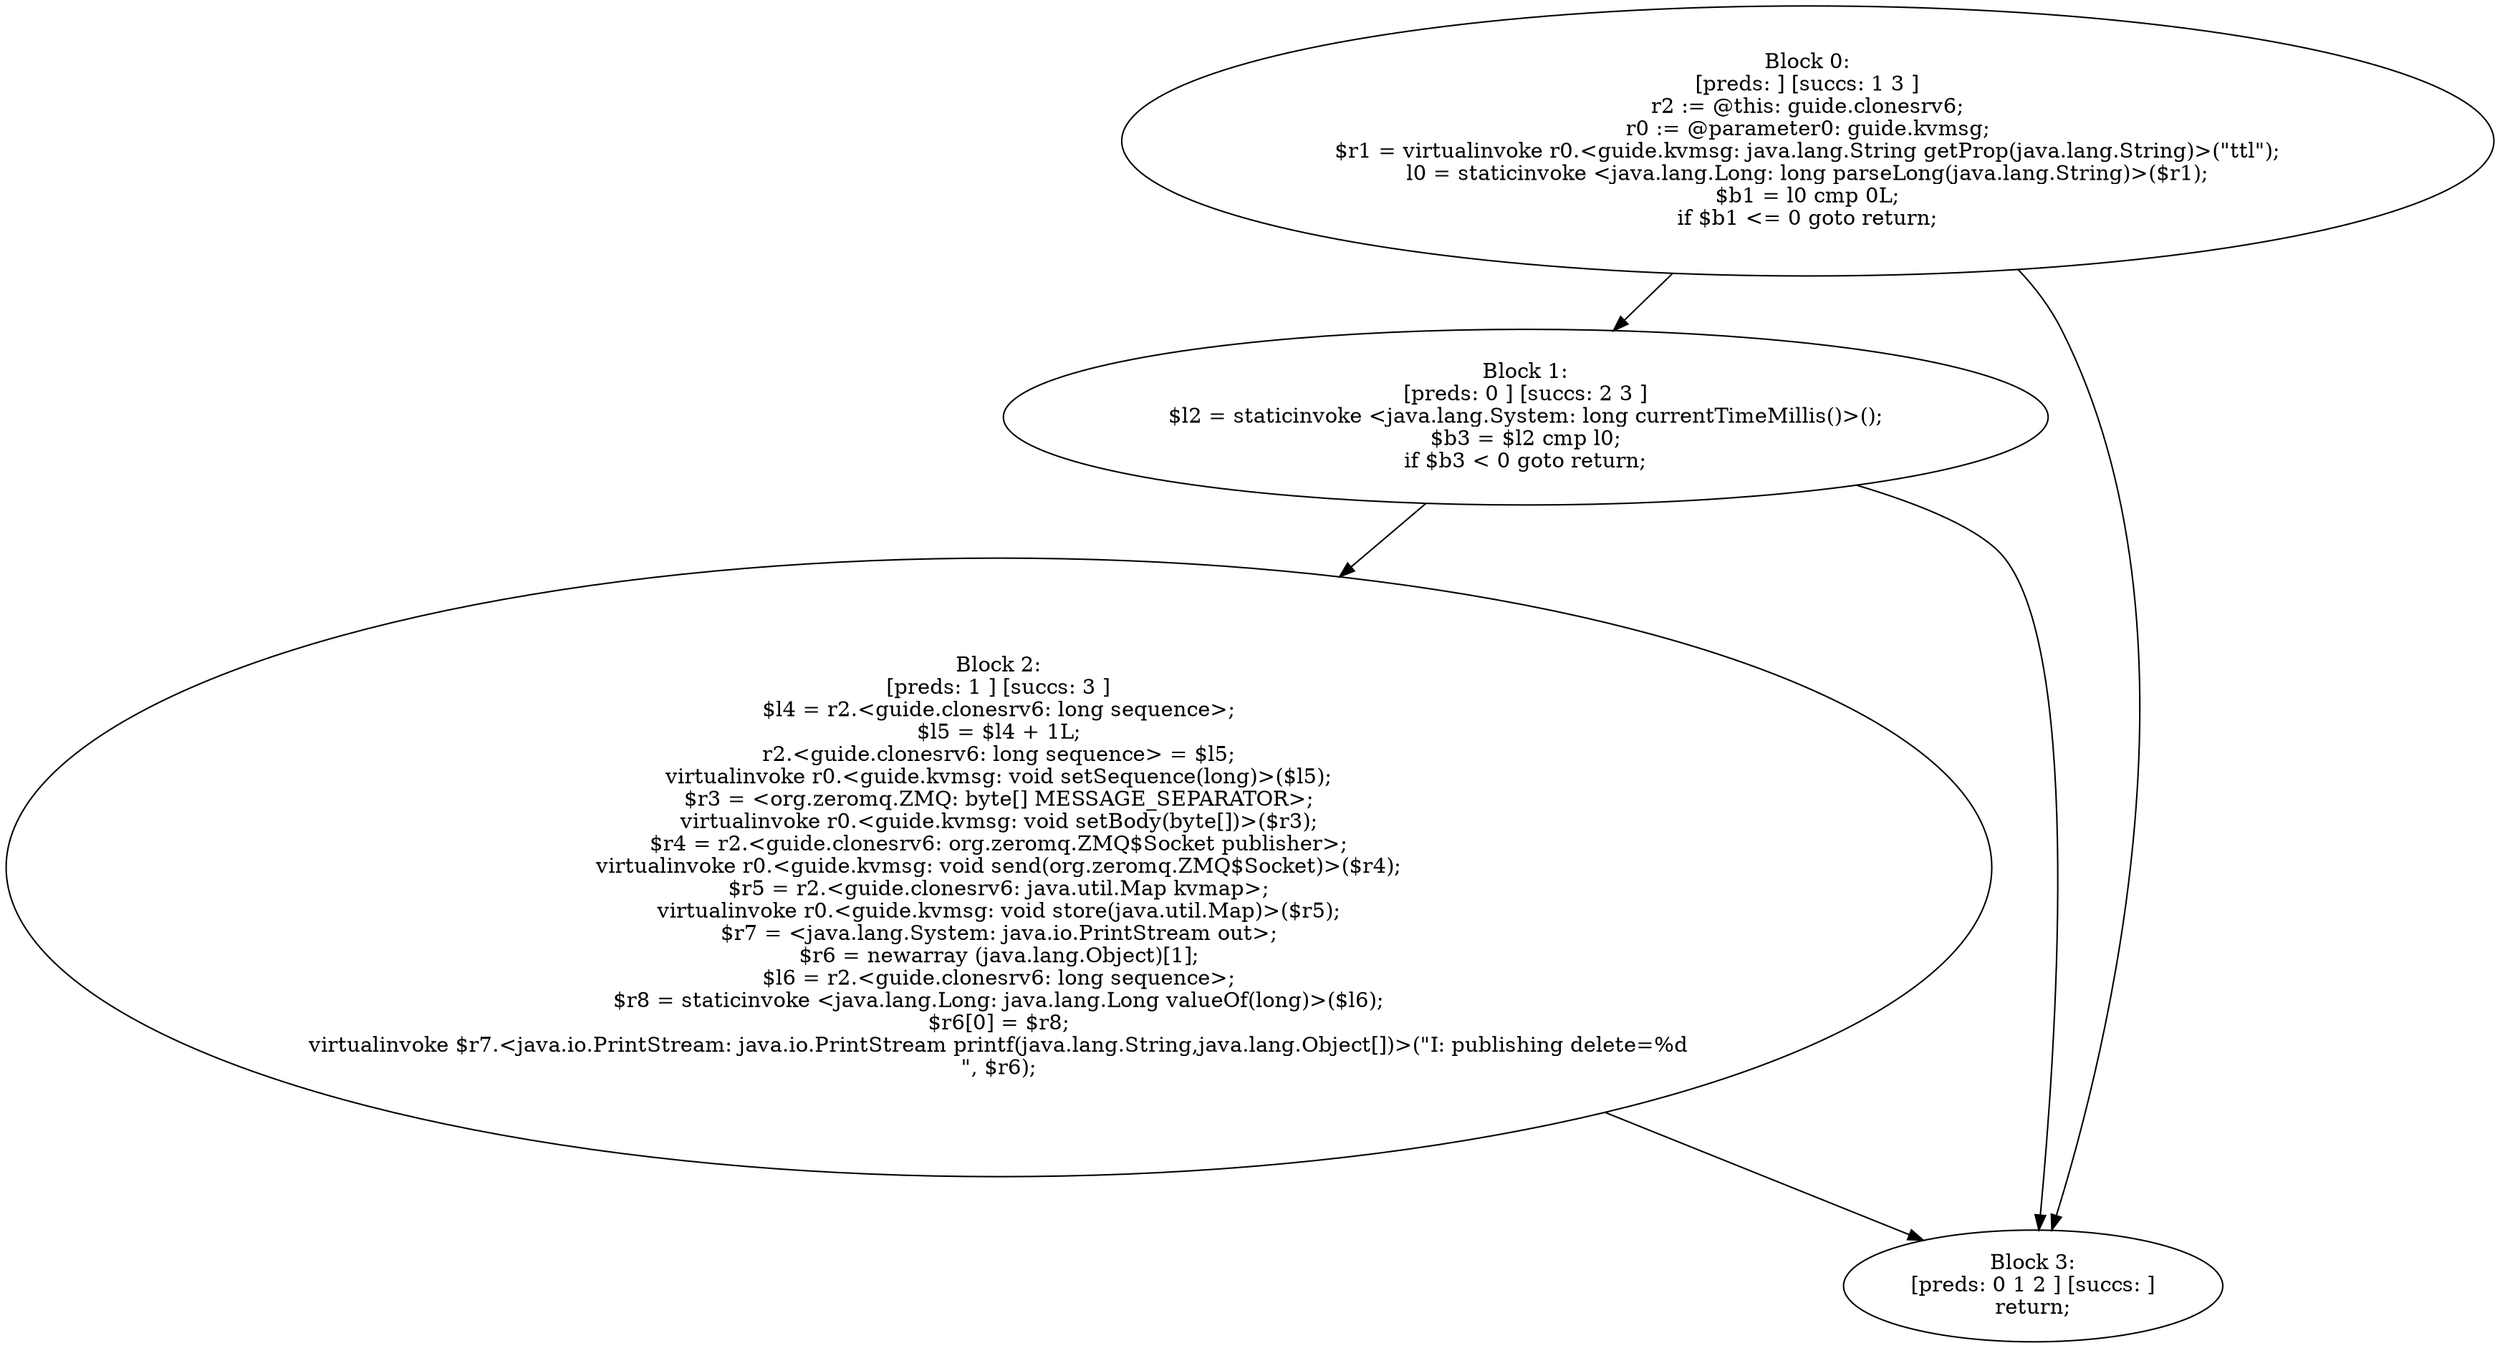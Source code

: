 digraph "unitGraph" {
    "Block 0:
[preds: ] [succs: 1 3 ]
r2 := @this: guide.clonesrv6;
r0 := @parameter0: guide.kvmsg;
$r1 = virtualinvoke r0.<guide.kvmsg: java.lang.String getProp(java.lang.String)>(\"ttl\");
l0 = staticinvoke <java.lang.Long: long parseLong(java.lang.String)>($r1);
$b1 = l0 cmp 0L;
if $b1 <= 0 goto return;
"
    "Block 1:
[preds: 0 ] [succs: 2 3 ]
$l2 = staticinvoke <java.lang.System: long currentTimeMillis()>();
$b3 = $l2 cmp l0;
if $b3 < 0 goto return;
"
    "Block 2:
[preds: 1 ] [succs: 3 ]
$l4 = r2.<guide.clonesrv6: long sequence>;
$l5 = $l4 + 1L;
r2.<guide.clonesrv6: long sequence> = $l5;
virtualinvoke r0.<guide.kvmsg: void setSequence(long)>($l5);
$r3 = <org.zeromq.ZMQ: byte[] MESSAGE_SEPARATOR>;
virtualinvoke r0.<guide.kvmsg: void setBody(byte[])>($r3);
$r4 = r2.<guide.clonesrv6: org.zeromq.ZMQ$Socket publisher>;
virtualinvoke r0.<guide.kvmsg: void send(org.zeromq.ZMQ$Socket)>($r4);
$r5 = r2.<guide.clonesrv6: java.util.Map kvmap>;
virtualinvoke r0.<guide.kvmsg: void store(java.util.Map)>($r5);
$r7 = <java.lang.System: java.io.PrintStream out>;
$r6 = newarray (java.lang.Object)[1];
$l6 = r2.<guide.clonesrv6: long sequence>;
$r8 = staticinvoke <java.lang.Long: java.lang.Long valueOf(long)>($l6);
$r6[0] = $r8;
virtualinvoke $r7.<java.io.PrintStream: java.io.PrintStream printf(java.lang.String,java.lang.Object[])>(\"I: publishing delete=%d\n\", $r6);
"
    "Block 3:
[preds: 0 1 2 ] [succs: ]
return;
"
    "Block 0:
[preds: ] [succs: 1 3 ]
r2 := @this: guide.clonesrv6;
r0 := @parameter0: guide.kvmsg;
$r1 = virtualinvoke r0.<guide.kvmsg: java.lang.String getProp(java.lang.String)>(\"ttl\");
l0 = staticinvoke <java.lang.Long: long parseLong(java.lang.String)>($r1);
$b1 = l0 cmp 0L;
if $b1 <= 0 goto return;
"->"Block 1:
[preds: 0 ] [succs: 2 3 ]
$l2 = staticinvoke <java.lang.System: long currentTimeMillis()>();
$b3 = $l2 cmp l0;
if $b3 < 0 goto return;
";
    "Block 0:
[preds: ] [succs: 1 3 ]
r2 := @this: guide.clonesrv6;
r0 := @parameter0: guide.kvmsg;
$r1 = virtualinvoke r0.<guide.kvmsg: java.lang.String getProp(java.lang.String)>(\"ttl\");
l0 = staticinvoke <java.lang.Long: long parseLong(java.lang.String)>($r1);
$b1 = l0 cmp 0L;
if $b1 <= 0 goto return;
"->"Block 3:
[preds: 0 1 2 ] [succs: ]
return;
";
    "Block 1:
[preds: 0 ] [succs: 2 3 ]
$l2 = staticinvoke <java.lang.System: long currentTimeMillis()>();
$b3 = $l2 cmp l0;
if $b3 < 0 goto return;
"->"Block 2:
[preds: 1 ] [succs: 3 ]
$l4 = r2.<guide.clonesrv6: long sequence>;
$l5 = $l4 + 1L;
r2.<guide.clonesrv6: long sequence> = $l5;
virtualinvoke r0.<guide.kvmsg: void setSequence(long)>($l5);
$r3 = <org.zeromq.ZMQ: byte[] MESSAGE_SEPARATOR>;
virtualinvoke r0.<guide.kvmsg: void setBody(byte[])>($r3);
$r4 = r2.<guide.clonesrv6: org.zeromq.ZMQ$Socket publisher>;
virtualinvoke r0.<guide.kvmsg: void send(org.zeromq.ZMQ$Socket)>($r4);
$r5 = r2.<guide.clonesrv6: java.util.Map kvmap>;
virtualinvoke r0.<guide.kvmsg: void store(java.util.Map)>($r5);
$r7 = <java.lang.System: java.io.PrintStream out>;
$r6 = newarray (java.lang.Object)[1];
$l6 = r2.<guide.clonesrv6: long sequence>;
$r8 = staticinvoke <java.lang.Long: java.lang.Long valueOf(long)>($l6);
$r6[0] = $r8;
virtualinvoke $r7.<java.io.PrintStream: java.io.PrintStream printf(java.lang.String,java.lang.Object[])>(\"I: publishing delete=%d\n\", $r6);
";
    "Block 1:
[preds: 0 ] [succs: 2 3 ]
$l2 = staticinvoke <java.lang.System: long currentTimeMillis()>();
$b3 = $l2 cmp l0;
if $b3 < 0 goto return;
"->"Block 3:
[preds: 0 1 2 ] [succs: ]
return;
";
    "Block 2:
[preds: 1 ] [succs: 3 ]
$l4 = r2.<guide.clonesrv6: long sequence>;
$l5 = $l4 + 1L;
r2.<guide.clonesrv6: long sequence> = $l5;
virtualinvoke r0.<guide.kvmsg: void setSequence(long)>($l5);
$r3 = <org.zeromq.ZMQ: byte[] MESSAGE_SEPARATOR>;
virtualinvoke r0.<guide.kvmsg: void setBody(byte[])>($r3);
$r4 = r2.<guide.clonesrv6: org.zeromq.ZMQ$Socket publisher>;
virtualinvoke r0.<guide.kvmsg: void send(org.zeromq.ZMQ$Socket)>($r4);
$r5 = r2.<guide.clonesrv6: java.util.Map kvmap>;
virtualinvoke r0.<guide.kvmsg: void store(java.util.Map)>($r5);
$r7 = <java.lang.System: java.io.PrintStream out>;
$r6 = newarray (java.lang.Object)[1];
$l6 = r2.<guide.clonesrv6: long sequence>;
$r8 = staticinvoke <java.lang.Long: java.lang.Long valueOf(long)>($l6);
$r6[0] = $r8;
virtualinvoke $r7.<java.io.PrintStream: java.io.PrintStream printf(java.lang.String,java.lang.Object[])>(\"I: publishing delete=%d\n\", $r6);
"->"Block 3:
[preds: 0 1 2 ] [succs: ]
return;
";
}
